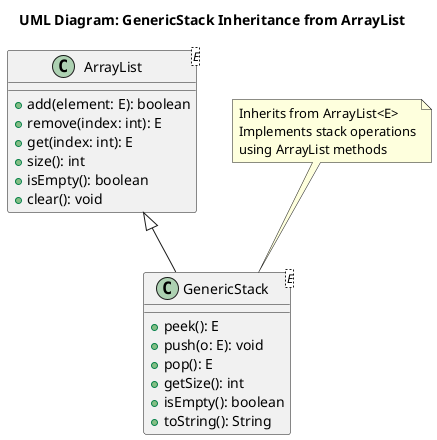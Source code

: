 @startuml
title UML Diagram: GenericStack Inheritance from ArrayList

class ArrayList<E> {
  +add(element: E): boolean
  +remove(index: int): E
  +get(index: int): E
  +size(): int
  +isEmpty(): boolean
  +clear(): void
}

class GenericStack<E> {
  +peek(): E
  +push(o: E): void
  +pop(): E
  +getSize(): int
  +isEmpty(): boolean
  +toString(): String
}

ArrayList <|-- GenericStack

note top of GenericStack
  Inherits from ArrayList<E>
  Implements stack operations
  using ArrayList methods
end note

@enduml
